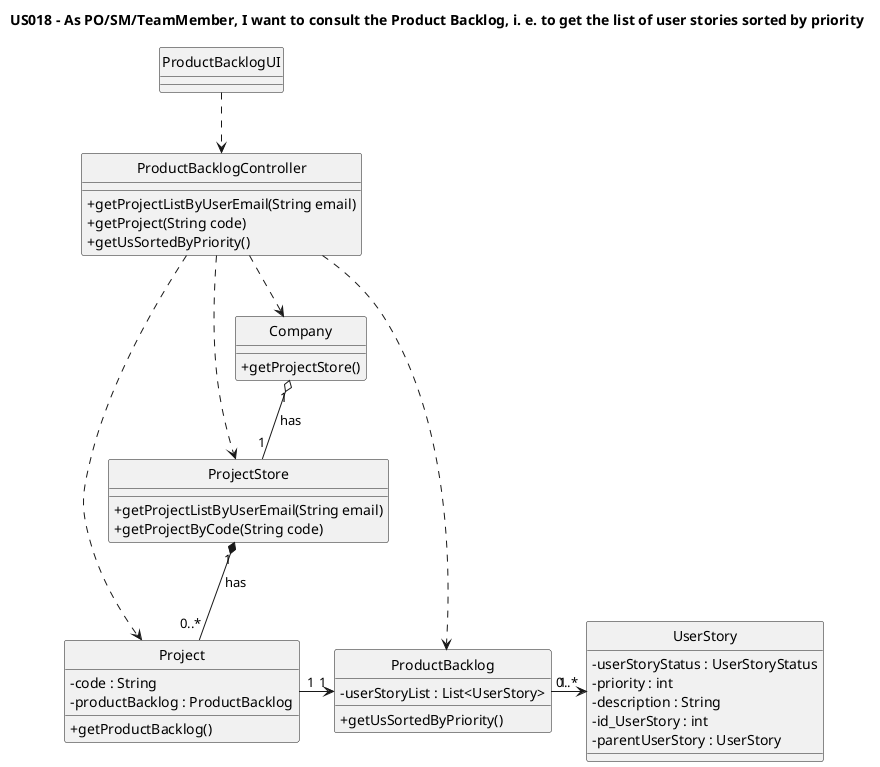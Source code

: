 @startuml
'https://plantuml.com/class-diagram

hide circle
skinparam classAttributeIconSize 0

title US018 - As PO/SM/TeamMember, I want to consult the Product Backlog, i. e. to get the list of user stories sorted by priority

class ProductBacklogUI {

}

class ProductBacklogController {
    +getProjectListByUserEmail(String email)
    +getProject(String code)
    +getUsSortedByPriority()
}

class Company {
    +getProjectStore()
}

class ProjectStore {
+getProjectListByUserEmail(String email)
+getProjectByCode(String code)
}

class Project {
-code : String
-productBacklog : ProductBacklog
+getProductBacklog()
}

class ProductBacklog {
-userStoryList : List<UserStory>
+getUsSortedByPriority()
}

class UserStory {
- userStoryStatus : UserStoryStatus
- priority : int
- description : String
- id_UserStory : int
- parentUserStory : UserStory
}

ProductBacklogUI ..> ProductBacklogController

ProductBacklogController ..> Company
ProductBacklogController ..> ProjectStore
ProductBacklogController ..> Project
ProductBacklogController ..> ProductBacklog

Company "1" o-- "1" ProjectStore: has
ProjectStore "1" *-- "0..*" Project: has
Project "1" -> "1" ProductBacklog
ProductBacklog "1" -> "0..*" UserStory
@enduml